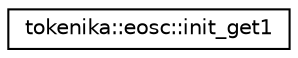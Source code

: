 digraph "Graphical Class Hierarchy"
{
  edge [fontname="Helvetica",fontsize="10",labelfontname="Helvetica",labelfontsize="10"];
  node [fontname="Helvetica",fontsize="10",shape=record];
  rankdir="LR";
  Node0 [label="tokenika::eosc::init_get1",height=0.2,width=0.4,color="black", fillcolor="white", style="filled",URL="$structtokenika_1_1eosc_1_1init__get1.html"];
}
